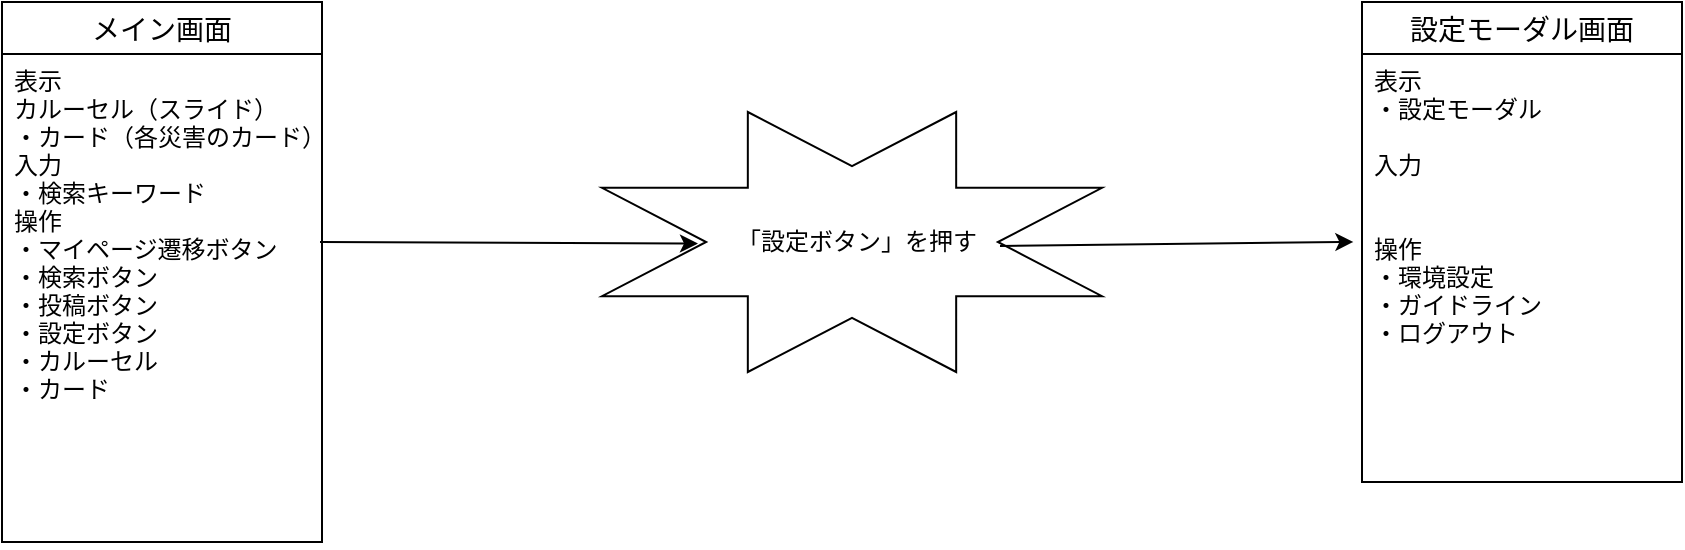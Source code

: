 <mxfile version="13.6.5">
    <diagram id="WLWj0fb5QzhJuV7R6VAS" name="ページ1">
        <mxGraphModel dx="1120" dy="574" grid="1" gridSize="10" guides="1" tooltips="1" connect="1" arrows="1" fold="1" page="1" pageScale="1" pageWidth="827" pageHeight="1169" math="0" shadow="0">
            <root>
                <mxCell id="0"/>
                <mxCell id="1" parent="0"/>
                <mxCell id="2" value="メイン画面" style="swimlane;fontStyle=0;childLayout=stackLayout;horizontal=1;startSize=26;horizontalStack=0;resizeParent=1;resizeParentMax=0;resizeLast=0;collapsible=1;marginBottom=0;align=center;fontSize=14;" parent="1" vertex="1">
                    <mxGeometry x="40" y="80" width="160" height="270" as="geometry"/>
                </mxCell>
                <mxCell id="3" value="表示&#10;カルーセル（スライド）&#10;・カード（各災害のカード）&#10;入力&#10;・検索キーワード&#10;操作&#10;・マイページ遷移ボタン&#10;・検索ボタン&#10;・投稿ボタン&#10;・設定ボタン&#10;・カルーセル&#10;・カード" style="text;strokeColor=none;fillColor=none;spacingLeft=4;spacingRight=4;overflow=hidden;rotatable=0;points=[[0,0.5],[1,0.5]];portConstraint=eastwest;fontSize=12;" parent="2" vertex="1">
                    <mxGeometry y="26" width="160" height="244" as="geometry"/>
                </mxCell>
                <mxCell id="4" value="" style="verticalLabelPosition=bottom;verticalAlign=top;html=1;shape=mxgraph.basic.8_point_star" parent="1" vertex="1">
                    <mxGeometry x="340" y="135" width="250" height="130" as="geometry"/>
                </mxCell>
                <mxCell id="5" value="「設定ボタン」を押す" style="text;html=1;strokeColor=none;fillColor=none;align=center;verticalAlign=middle;whiteSpace=wrap;rounded=0;" parent="1" vertex="1">
                    <mxGeometry x="400" y="188.75" width="135" height="22.5" as="geometry"/>
                </mxCell>
                <mxCell id="9" value="" style="endArrow=classic;html=1;entryX=0.192;entryY=0.506;entryDx=0;entryDy=0;entryPerimeter=0;" parent="1" target="4" edge="1">
                    <mxGeometry width="50" height="50" relative="1" as="geometry">
                        <mxPoint x="199" y="200" as="sourcePoint"/>
                        <mxPoint x="700" y="280" as="targetPoint"/>
                    </mxGeometry>
                </mxCell>
                <mxCell id="10" value="" style="endArrow=classic;html=1;entryX=-0.027;entryY=0.439;entryDx=0;entryDy=0;entryPerimeter=0;exitX=0.796;exitY=0.515;exitDx=0;exitDy=0;exitPerimeter=0;" parent="1" target="7" edge="1" source="4">
                    <mxGeometry width="50" height="50" relative="1" as="geometry">
                        <mxPoint x="650" y="200" as="sourcePoint"/>
                        <mxPoint x="630" y="200" as="targetPoint"/>
                        <Array as="points"/>
                    </mxGeometry>
                </mxCell>
                <mxCell id="6" value="設定モーダル画面" style="swimlane;fontStyle=0;childLayout=stackLayout;horizontal=1;startSize=26;horizontalStack=0;resizeParent=1;resizeParentMax=0;resizeLast=0;collapsible=1;marginBottom=0;align=center;fontSize=14;" parent="1" vertex="1">
                    <mxGeometry x="720" y="80" width="160" height="240" as="geometry"/>
                </mxCell>
                <mxCell id="7" value="表示&#10;・設定モーダル&#10;&#10;入力&#10;&#10;&#10;操作&#10;・環境設定&#10;・ガイドライン&#10;・ログアウト&#10;" style="text;strokeColor=none;fillColor=none;spacingLeft=4;spacingRight=4;overflow=hidden;rotatable=0;points=[[0,0.5],[1,0.5]];portConstraint=eastwest;fontSize=12;" parent="6" vertex="1">
                    <mxGeometry y="26" width="160" height="214" as="geometry"/>
                </mxCell>
            </root>
        </mxGraphModel>
    </diagram>
</mxfile>